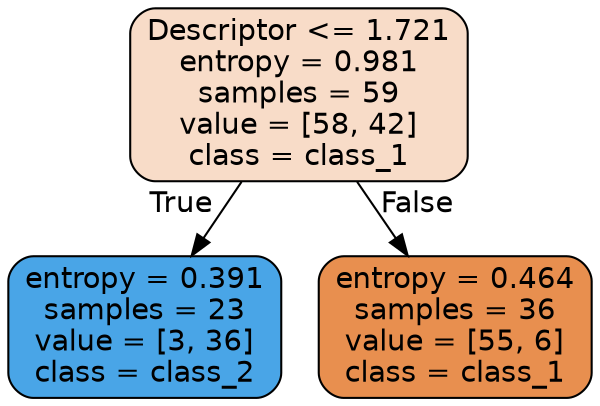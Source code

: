 digraph Tree {
node [shape=box, style="filled, rounded", color="black", fontname="helvetica"] ;
edge [fontname="helvetica"] ;
0 [label="Descriptor <= 1.721\nentropy = 0.981\nsamples = 59\nvalue = [58, 42]\nclass = class_1", fillcolor="#f8dcc8"] ;
1 [label="entropy = 0.391\nsamples = 23\nvalue = [3, 36]\nclass = class_2", fillcolor="#49a5e7"] ;
0 -> 1 [labeldistance=2.5, labelangle=45, headlabel="True"] ;
2 [label="entropy = 0.464\nsamples = 36\nvalue = [55, 6]\nclass = class_1", fillcolor="#e88f4f"] ;
0 -> 2 [labeldistance=2.5, labelangle=-45, headlabel="False"] ;
}